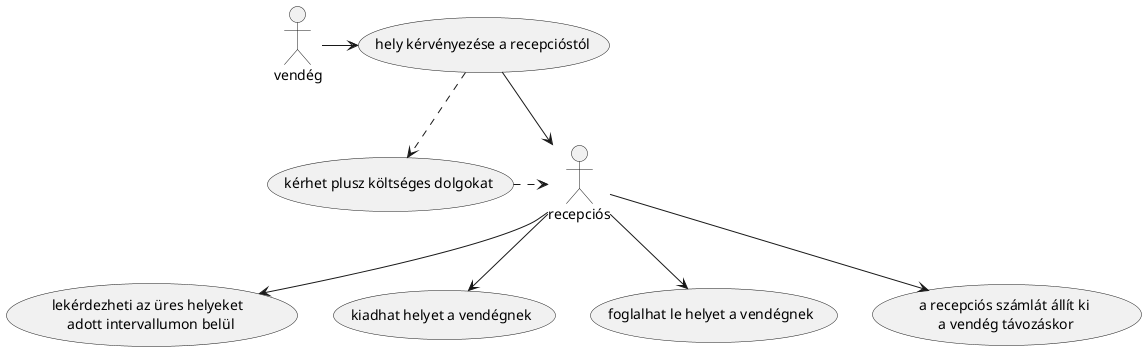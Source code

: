 @startuml
vendég -> (hely kérvényezése a recepcióstól)
(hely kérvényezése a recepcióstól) ..> (kérhet plusz költséges dolgokat)
(hely kérvényezése a recepcióstól) -> :recepciós:
(kérhet plusz költséges dolgokat)  .> :recepciós:
:recepciós: --> (lekérdezheti az üres helyeket \n adott intervallumon belül)

:recepciós: --> (kiadhat helyet a vendégnek)
:recepciós: --> (foglalhat le helyet a vendégnek )
:recepciós: -->(a recepciós számlát állít ki\n a vendég távozáskor)
@enduml